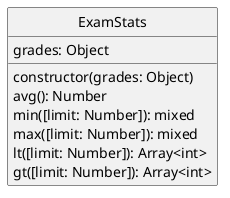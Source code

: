 @startuml
skinparam classAttributeIconSize 0
skinparam monochrome true
hide circle

class ExamStats {
  grades: Object
  constructor(grades: Object)
  avg(): Number
  min([limit: Number]): mixed
  max([limit: Number]): mixed
  lt([limit: Number]): Array<int>
  gt([limit: Number]): Array<int>
}
@enduml
